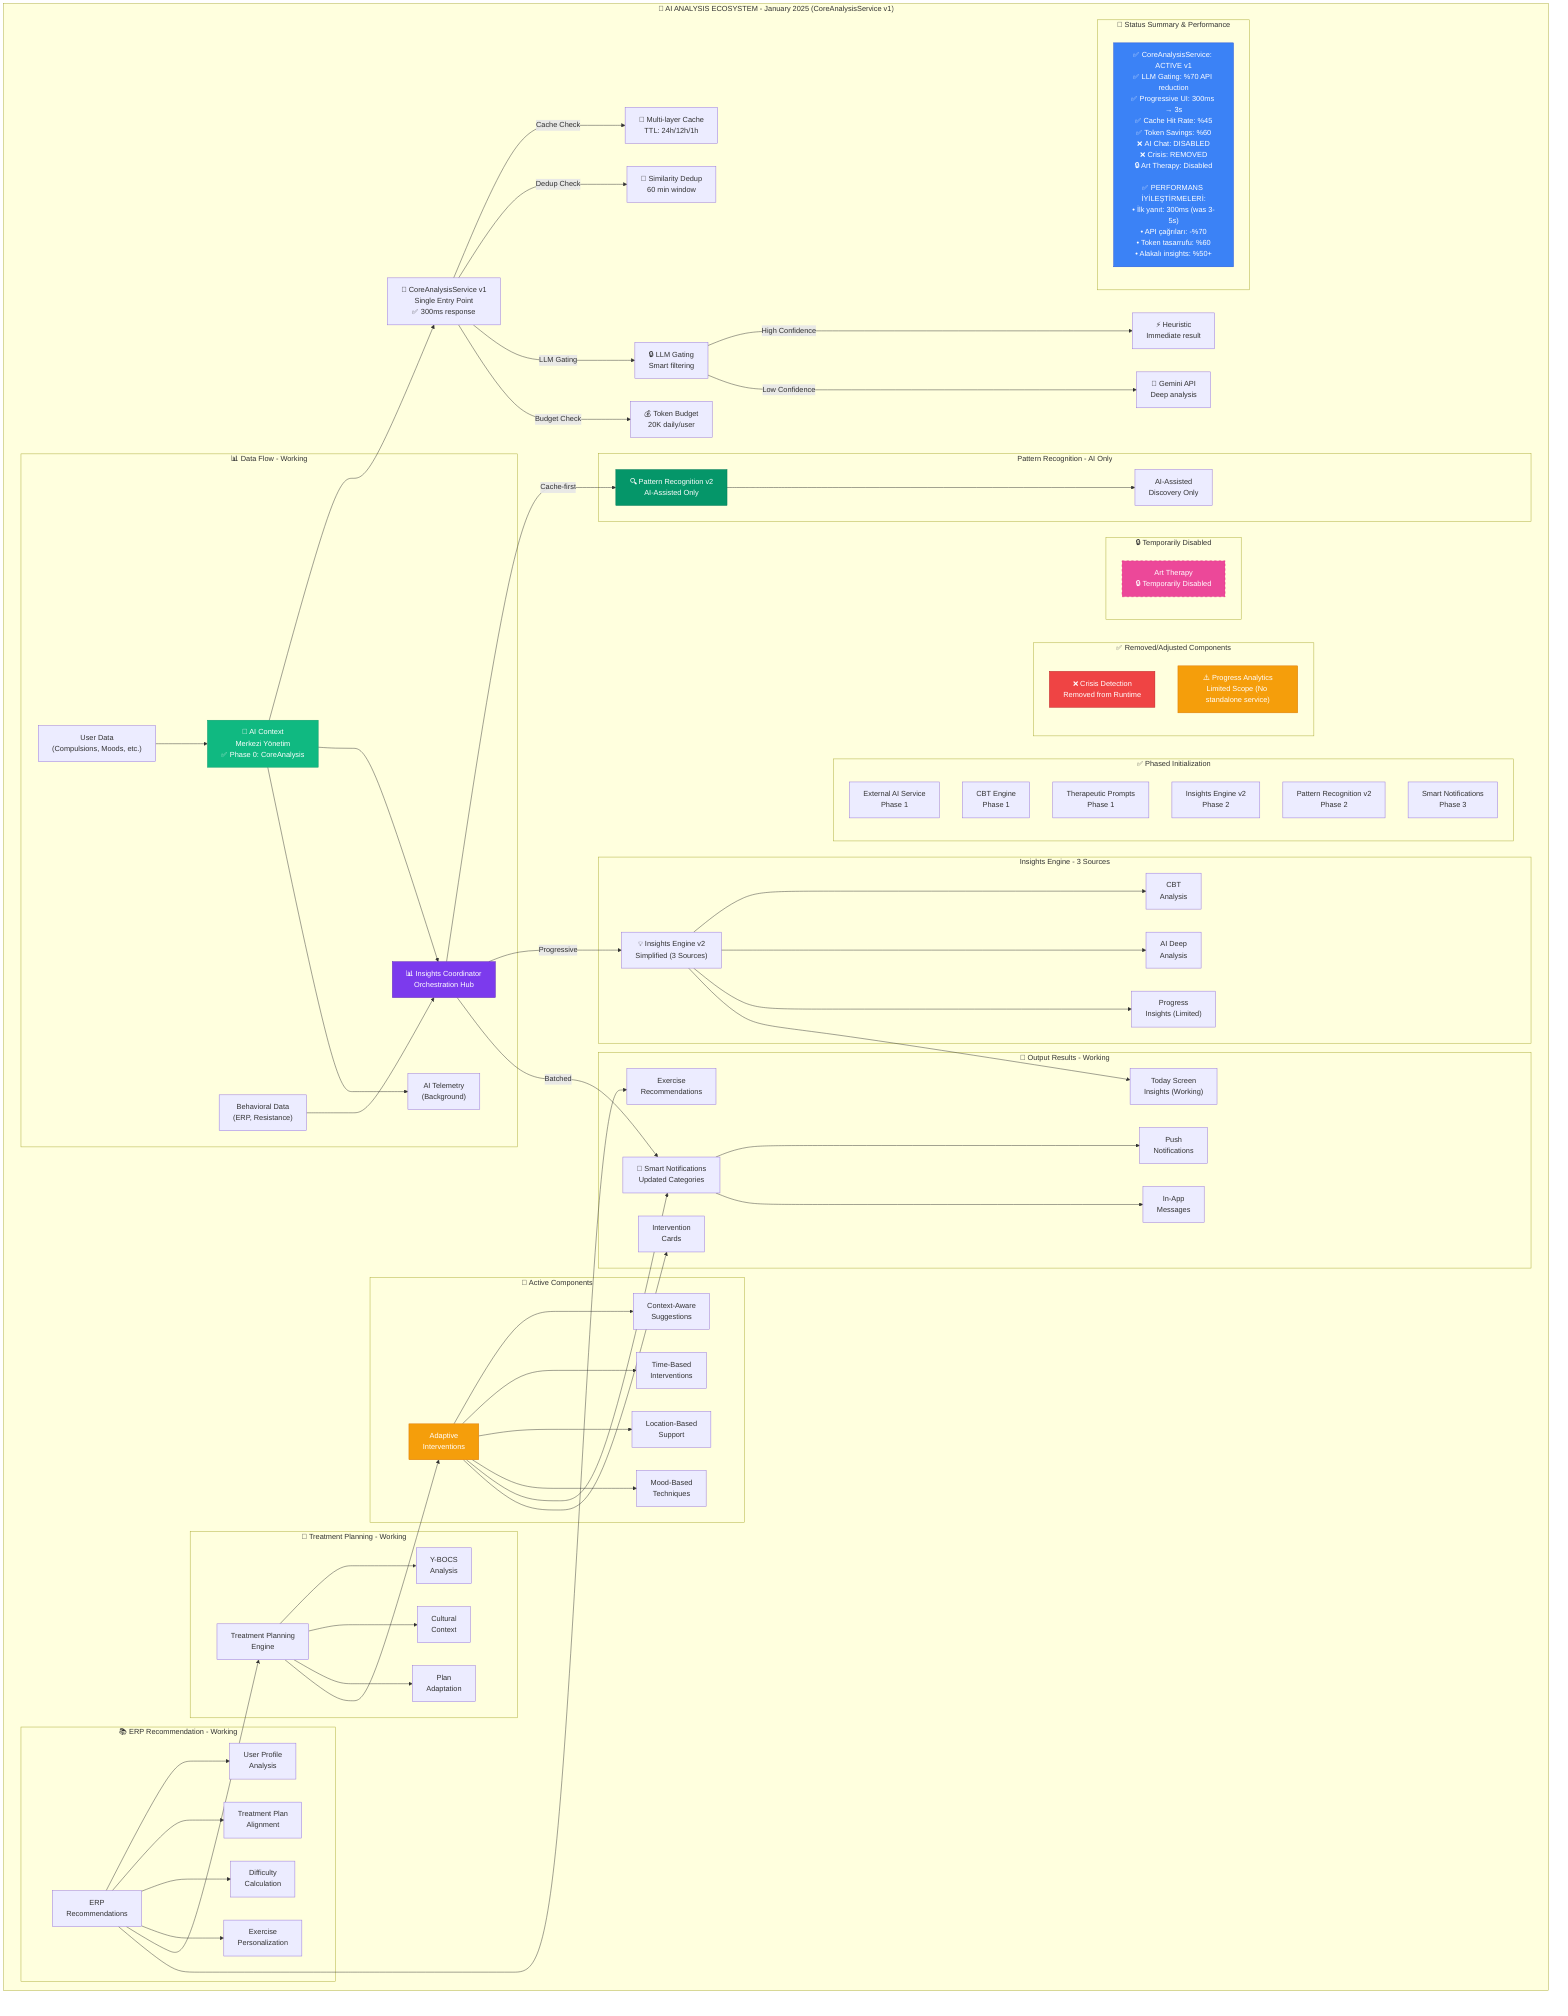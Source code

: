 graph TB
    subgraph "🧠 AI ANALYSIS ECOSYSTEM - January 2025 (CoreAnalysisService v1)"
        CORE_ANALYSIS["🎯 CoreAnalysisService v1<br/>Single Entry Point<br/>✅ 300ms response"]
        
        CORE_ANALYSIS --> |"Cache Check"| CACHE["💾 Multi-layer Cache<br/>TTL: 24h/12h/1h"]
        CORE_ANALYSIS --> |"Dedup Check"| DEDUP["🔁 Similarity Dedup<br/>60 min window"]
        CORE_ANALYSIS --> |"LLM Gating"| GATING["🔒 LLM Gating<br/>Smart filtering"]
        CORE_ANALYSIS --> |"Budget Check"| BUDGET["💰 Token Budget<br/>20K daily/user"]
        
        GATING --> |"High Confidence"| HEURISTIC["⚡ Heuristic<br/>Immediate result"]
        GATING --> |"Low Confidence"| LLM["🤖 Gemini API<br/>Deep analysis"]
        
        AI_CONTEXT["🎯 AI Context<br/>Merkezi Yönetim<br/>✅ Phase 0: CoreAnalysis"]
        
        AI_CONTEXT --> CORE_ANALYSIS
        AI_CONTEXT --> INSIGHTS_COORD["📊 Insights Coordinator<br/>Orchestration Hub"]
        
        INSIGHTS_COORD --> |"Cache-first"| PATTERN_REC["🔍 Pattern Recognition v2<br/>AI-Assisted Only"]
        INSIGHTS_COORD --> |"Progressive"| INSIGHTS_ENGINE["💡 Insights Engine v2<br/>Simplified (3 Sources)"]
        INSIGHTS_COORD --> |"Batched"| SMART_NOTIF["🔔 Smart Notifications<br/>Updated Categories"]
        
        subgraph "✅ Phased Initialization"
            EXTERNAL_AI["External AI Service<br/>Phase 1"]
            CBT_ENGINE["CBT Engine<br/>Phase 1"]
            THERAPEUTIC["Therapeutic Prompts<br/>Phase 1"]
            INSIGHTS_V2["Insights Engine v2<br/>Phase 2"]
            PATTERN_V2["Pattern Recognition v2<br/>Phase 2"]
            SMART_NOTIF_INIT["Smart Notifications<br/>Phase 3"]
        end
        
        subgraph "Pattern Recognition - AI Only"
            PATTERN_REC --> AI_ASSISTED["AI-Assisted<br/>Discovery Only"]
        end
        
        
        
        subgraph "Insights Engine - 3 Sources"
            INSIGHTS_ENGINE --> CBT_INSIGHTS["CBT<br/>Analysis"]
            INSIGHTS_ENGINE --> AI_DEEP["AI Deep<br/>Analysis"]
            INSIGHTS_ENGINE --> PROGRESS_INSIGHTS["Progress<br/>Insights (Limited)"]
        end
        
        subgraph "✅ Removed/Adjusted Components"
            CRISIS_REMOVED["❌ Crisis Detection<br/>Removed from Runtime"]
            PROGRESS_LIMITED["⚠️ Progress Analytics<br/>Limited Scope (No standalone service)"]
        end
        
        subgraph "🔄 Active Components"
            ADAPTIVE_INT["Adaptive<br/>Interventions"]
            ADAPTIVE_INT --> CONTEXT_AWARE["Context-Aware<br/>Suggestions"]
            ADAPTIVE_INT --> TIME_BASED["Time-Based<br/>Interventions"]
            ADAPTIVE_INT --> LOCATION_BASED["Location-Based<br/>Support"]
            ADAPTIVE_INT --> MOOD_BASED["Mood-Based<br/>Techniques"]
        end
        
        subgraph "📚 ERP Recommendation - Working"
            ERP_REC["ERP<br/>Recommendations"]
            ERP_REC --> USER_PROFILE["User Profile<br/>Analysis"]
            ERP_REC --> TREATMENT_PLAN["Treatment Plan<br/>Alignment"]
            ERP_REC --> DIFFICULTY_CALC["Difficulty<br/>Calculation"]
            ERP_REC --> PERSONALIZATION["Exercise<br/>Personalization"]
        end
        
        subgraph "🧬 Treatment Planning - Working"
            TREATMENT_PLAN_ENG["Treatment Planning<br/>Engine"]
            TREATMENT_PLAN_ENG --> YBOCS_ANALYSIS["Y-BOCS<br/>Analysis"]
            TREATMENT_PLAN_ENG --> CULTURAL_CONTEXT["Cultural<br/>Context"]
            TREATMENT_PLAN_ENG --> PLAN_ADAPTATION["Plan<br/>Adaptation"]
        end
        
        subgraph "🔒 Temporarily Disabled"
            ART_THERAPY["Art Therapy<br/>🔒 Temporarily Disabled"]
        end
        
        ADAPTIVE_INT --> SMART_NOTIF
        ERP_REC --> TREATMENT_PLAN_ENG
        TREATMENT_PLAN_ENG --> ADAPTIVE_INT
        
        subgraph "📊 Data Flow - Working"
            USER_DATA["User Data<br/>(Compulsions, Moods, etc.)"]
            USER_DATA --> AI_CONTEXT
            
            BEHAVIORAL_DATA["Behavioral Data<br/>(ERP, Resistance)"]
            BEHAVIORAL_DATA --> INSIGHTS_COORD
            
            TELEMETRY["AI Telemetry<br/>(Background)"]
            AI_CONTEXT --> TELEMETRY
        end
        
        subgraph "🎯 Output Results - Working"
            SMART_NOTIF --> PUSH_NOTIF["Push<br/>Notifications"]
            SMART_NOTIF --> IN_APP["In-App<br/>Messages"]
            
            INSIGHTS_ENGINE --> TODAY_INSIGHTS["Today Screen<br/>Insights (Working)"]
            
            
            ADAPTIVE_INT --> INTERVENTION_CARDS["Intervention<br/>Cards"]
            ERP_REC --> EXERCISE_LIST["Exercise<br/>Recommendations"]
        end
        
        subgraph "🚀 Status Summary & Performance"
            STATUS["✅ CoreAnalysisService: ACTIVE v1<br/>✅ LLM Gating: %70 API reduction<br/>✅ Progressive UI: 300ms → 3s<br/>✅ Cache Hit Rate: %45<br/>✅ Token Savings: %60<br/>❌ AI Chat: DISABLED<br/>❌ Crisis: REMOVED<br/>🔒 Art Therapy: Disabled<br/><br/>✅ PERFORMANS İYİLEŞTİRMELERİ:<br/>• İlk yanıt: 300ms (was 3-5s)<br/>• API çağrıları: -%70<br/>• Token tasarrufu: %60<br/>• Alakalı insights: %50+"]
        end
    end
    
    style AI_CONTEXT fill:#10B981,stroke:#059669,color:#fff
    style INSIGHTS_COORD fill:#7C3AED,stroke:#5B21B6,color:#fff
    style PATTERN_REC fill:#059669,stroke:#047857,color:#fff
    style ADAPTIVE_INT fill:#F59E0B,stroke:#D97706,color:#fff
    style CRISIS_REMOVED fill:#EF4444,stroke:#B91C1C,color:#fff
    style ART_THERAPY fill:#EC4899,stroke:#DB2777,color:#fff,stroke-dasharray: 5 5
    style STATUS fill:#3B82F6,stroke:#1D4ED8,color:#fff
    style PROGRESS_LIMITED fill:#F59E0B,stroke:#D97706,color:#fff